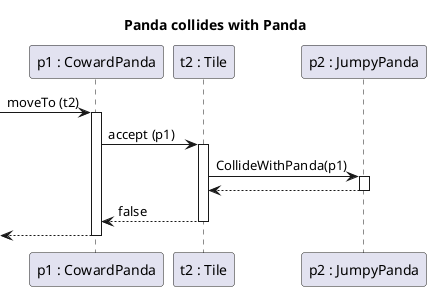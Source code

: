 @startuml

skinparam classAttributeIconSize 0
skinparam guillemet false

participant "p1 : CowardPanda" as a


participant "t2 : Tile" as t

participant "p2 : JumpyPanda" as currentAnimal

title Panda collides with Panda
[-> a : moveTo (t2)
activate a

a -> t ++ : accept (p1)
t->currentAnimal ++: CollideWithPanda(p1)
currentAnimal--> t--

t -->a -- : false













[<--a
deactivate a

@enduml